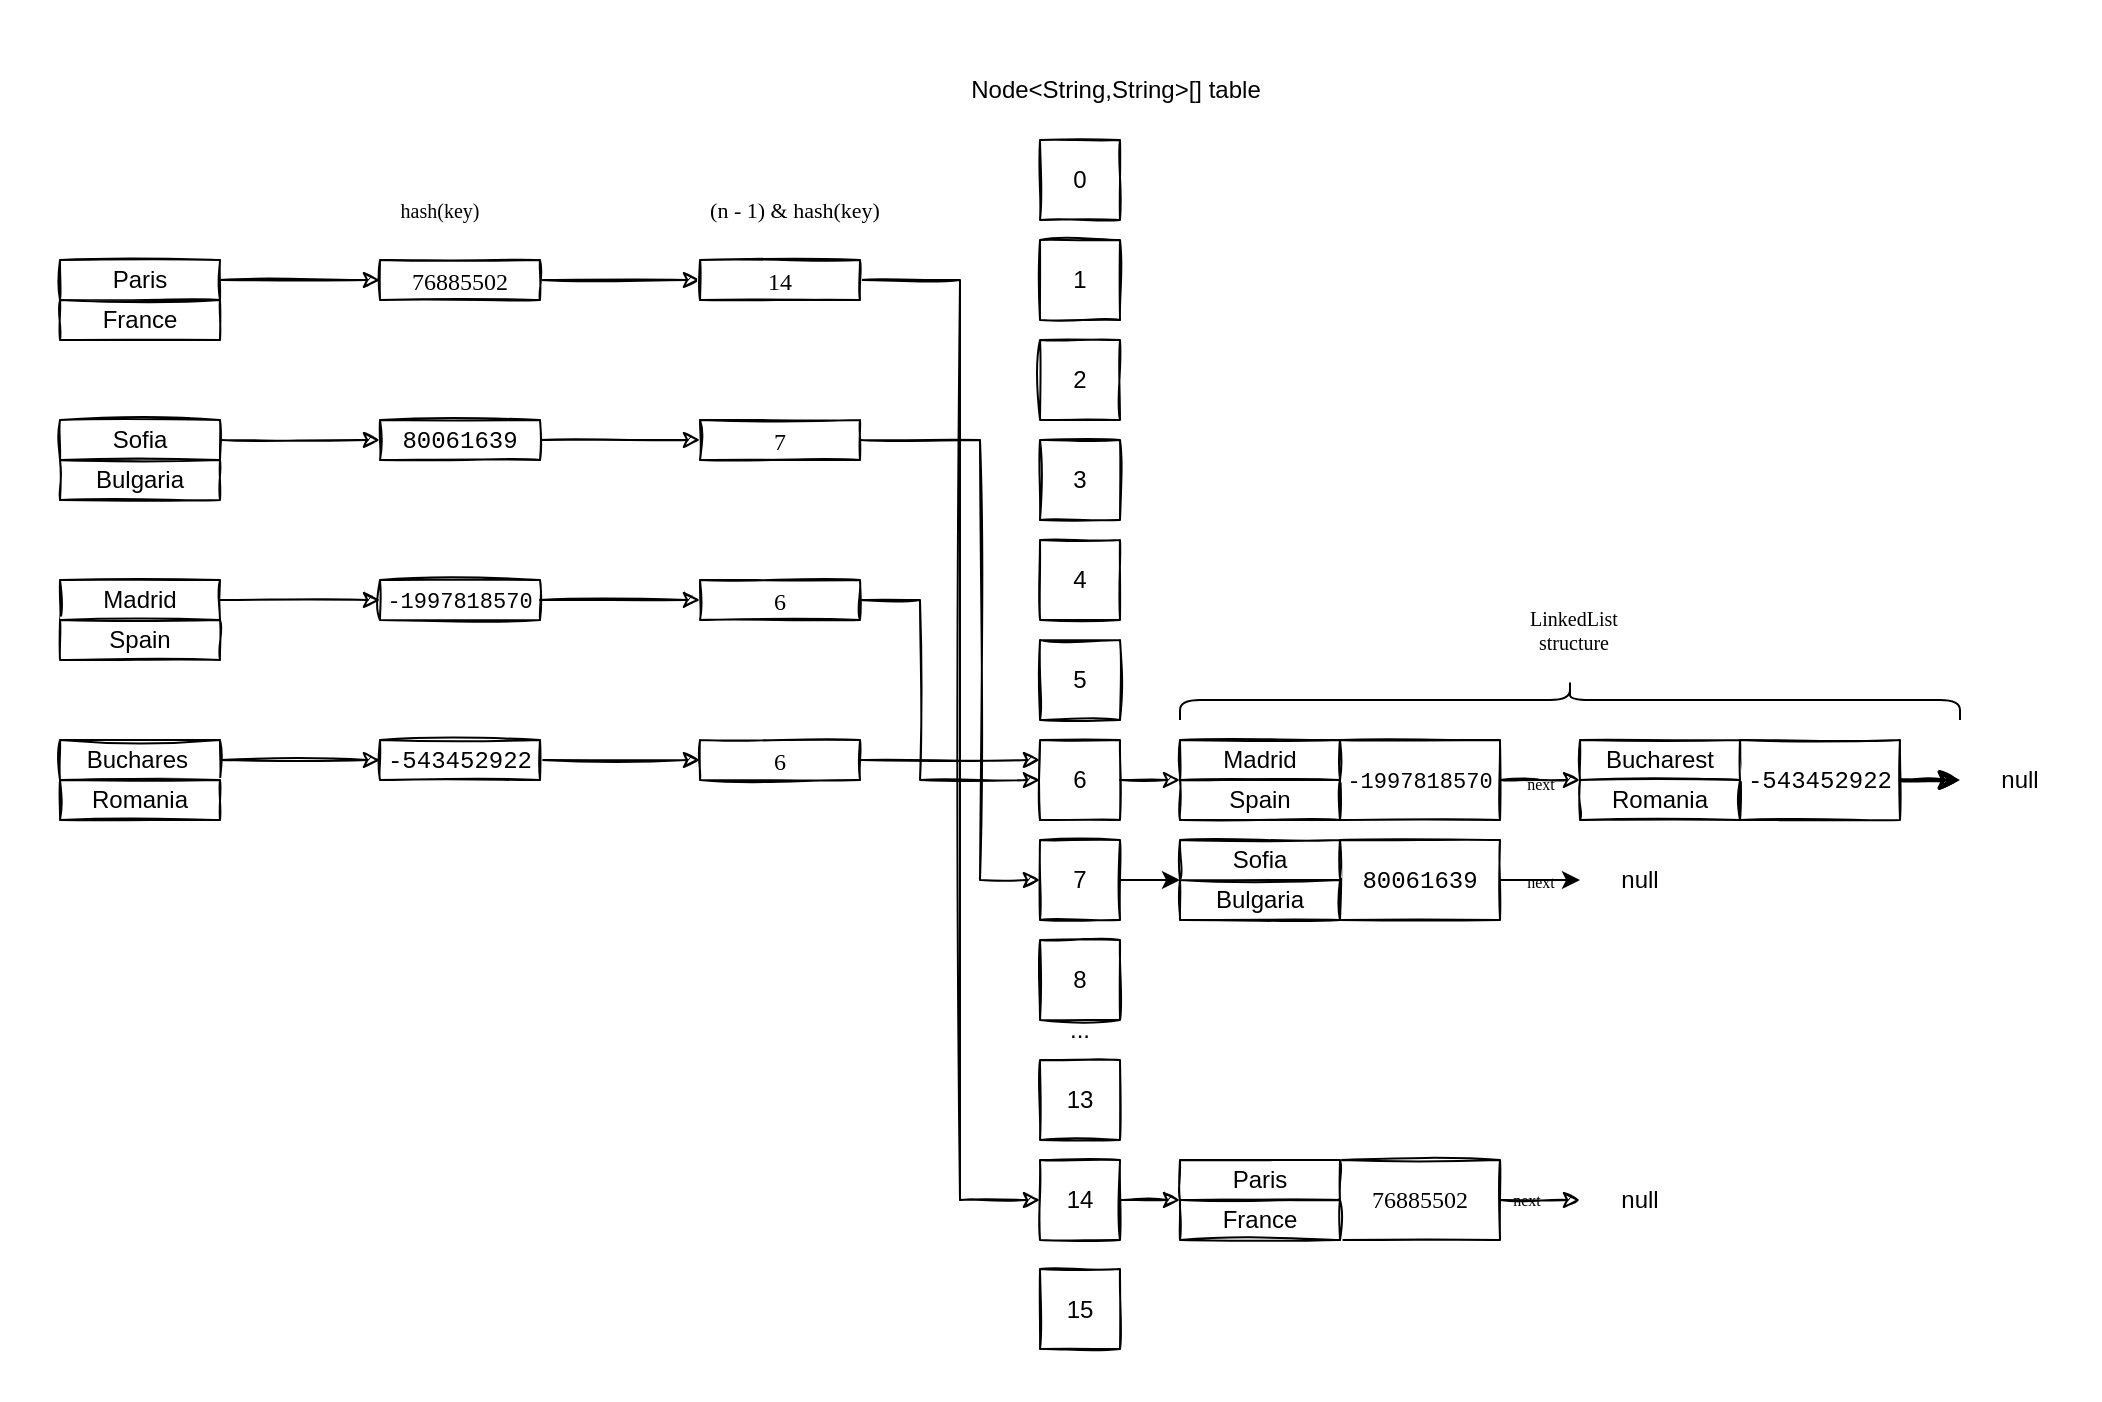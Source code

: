 <mxfile version="15.7.3" type="device"><diagram id="Nvndok4tafGtLgU46v9d" name="Page-1"><mxGraphModel dx="1106" dy="2089" grid="1" gridSize="10" guides="1" tooltips="1" connect="1" arrows="1" fold="1" page="1" pageScale="1" pageWidth="827" pageHeight="1169" math="0" shadow="0"><root><mxCell id="0"/><mxCell id="1" parent="0"/><mxCell id="Ldy0dOYnpSdheRicfwM3-1" value="0" style="rounded=0;whiteSpace=wrap;html=1;labelBackgroundColor=none;sketch=1;" parent="1" vertex="1"><mxGeometry x="530" y="20" width="40" height="40" as="geometry"/></mxCell><mxCell id="Ldy0dOYnpSdheRicfwM3-2" value="1" style="rounded=0;whiteSpace=wrap;html=1;labelBackgroundColor=none;sketch=1;" parent="1" vertex="1"><mxGeometry x="530" y="70" width="40" height="40" as="geometry"/></mxCell><mxCell id="Ldy0dOYnpSdheRicfwM3-3" value="2" style="rounded=0;whiteSpace=wrap;html=1;labelBackgroundColor=none;sketch=1;" parent="1" vertex="1"><mxGeometry x="530" y="120" width="40" height="40" as="geometry"/></mxCell><mxCell id="Ldy0dOYnpSdheRicfwM3-4" value="3" style="rounded=0;whiteSpace=wrap;html=1;labelBackgroundColor=none;sketch=1;" parent="1" vertex="1"><mxGeometry x="530" y="170" width="40" height="40" as="geometry"/></mxCell><mxCell id="Ldy0dOYnpSdheRicfwM3-5" value="4" style="rounded=0;whiteSpace=wrap;html=1;labelBackgroundColor=none;sketch=1;" parent="1" vertex="1"><mxGeometry x="530" y="220" width="40" height="40" as="geometry"/></mxCell><mxCell id="Ldy0dOYnpSdheRicfwM3-6" value="5" style="rounded=0;whiteSpace=wrap;html=1;labelBackgroundColor=none;sketch=1;" parent="1" vertex="1"><mxGeometry x="530" y="270" width="40" height="40" as="geometry"/></mxCell><mxCell id="Ldy0dOYnpSdheRicfwM3-7" value="13" style="rounded=0;whiteSpace=wrap;html=1;labelBackgroundColor=none;sketch=1;" parent="1" vertex="1"><mxGeometry x="530" y="480" width="40" height="40" as="geometry"/></mxCell><mxCell id="9T-DCIoumY3WZhUEI2T4-77" style="edgeStyle=orthogonalEdgeStyle;rounded=0;orthogonalLoop=1;jettySize=auto;html=1;exitX=1;exitY=0.5;exitDx=0;exitDy=0;entryX=0;entryY=0;entryDx=0;entryDy=0;fontFamily=Verdana;fontSize=10;fontColor=#000000;labelBackgroundColor=none;sketch=1;" parent="1" source="Ldy0dOYnpSdheRicfwM3-8" target="9T-DCIoumY3WZhUEI2T4-28" edge="1"><mxGeometry relative="1" as="geometry"/></mxCell><mxCell id="Ldy0dOYnpSdheRicfwM3-8" value="14" style="rounded=0;whiteSpace=wrap;html=1;labelBackgroundColor=none;sketch=1;" parent="1" vertex="1"><mxGeometry x="530" y="530" width="40" height="40" as="geometry"/></mxCell><mxCell id="Ldy0dOYnpSdheRicfwM3-9" value="15" style="rounded=0;whiteSpace=wrap;html=1;labelBackgroundColor=none;sketch=1;" parent="1" vertex="1"><mxGeometry x="530" y="584.5" width="40" height="40" as="geometry"/></mxCell><mxCell id="Ldy0dOYnpSdheRicfwM3-10" value="..." style="text;html=1;strokeColor=none;fillColor=none;align=center;verticalAlign=middle;whiteSpace=wrap;rounded=0;labelBackgroundColor=none;sketch=1;" parent="1" vertex="1"><mxGeometry x="520" y="450" width="60" height="30" as="geometry"/></mxCell><mxCell id="Ldy0dOYnpSdheRicfwM3-11" value="Node&amp;lt;String,String&amp;gt;[] table" style="text;html=1;strokeColor=none;fillColor=none;align=center;verticalAlign=middle;whiteSpace=wrap;rounded=0;labelBackgroundColor=none;" parent="1" vertex="1"><mxGeometry x="470" y="-20" width="196" height="30" as="geometry"/></mxCell><mxCell id="9T-DCIoumY3WZhUEI2T4-21" style="edgeStyle=orthogonalEdgeStyle;rounded=0;orthogonalLoop=1;jettySize=auto;html=1;exitX=1;exitY=0.5;exitDx=0;exitDy=0;entryX=0;entryY=0.5;entryDx=0;entryDy=0;fontFamily=Verdana;fontColor=#000000;labelBackgroundColor=none;sketch=1;" parent="1" source="9T-DCIoumY3WZhUEI2T4-2" target="9T-DCIoumY3WZhUEI2T4-7" edge="1"><mxGeometry relative="1" as="geometry"/></mxCell><mxCell id="9T-DCIoumY3WZhUEI2T4-2" value="Paris" style="rounded=0;whiteSpace=wrap;html=1;labelBackgroundColor=none;sketch=1;" parent="1" vertex="1"><mxGeometry x="40" y="80" width="80" height="20" as="geometry"/></mxCell><mxCell id="9T-DCIoumY3WZhUEI2T4-3" value="France" style="rounded=0;whiteSpace=wrap;html=1;sketch=1;labelBackgroundColor=none;" parent="1" vertex="1"><mxGeometry x="40" y="100" width="80" height="20" as="geometry"/></mxCell><mxCell id="9T-DCIoumY3WZhUEI2T4-22" style="edgeStyle=orthogonalEdgeStyle;rounded=0;orthogonalLoop=1;jettySize=auto;html=1;exitX=1;exitY=0.5;exitDx=0;exitDy=0;entryX=0;entryY=0.5;entryDx=0;entryDy=0;fontFamily=Verdana;fontColor=#000000;labelBackgroundColor=none;sketch=1;" parent="1" source="9T-DCIoumY3WZhUEI2T4-7" target="9T-DCIoumY3WZhUEI2T4-9" edge="1"><mxGeometry relative="1" as="geometry"/></mxCell><mxCell id="9T-DCIoumY3WZhUEI2T4-7" value="&lt;div style=&quot;line-height: 18px&quot;&gt;&lt;font face=&quot;Verdana&quot; style=&quot;&quot;&gt;76885502&lt;/font&gt;&lt;/div&gt;" style="rounded=0;whiteSpace=wrap;html=1;labelBackgroundColor=none;sketch=1;" parent="1" vertex="1"><mxGeometry x="200" y="80" width="80" height="20" as="geometry"/></mxCell><mxCell id="9T-DCIoumY3WZhUEI2T4-20" style="edgeStyle=orthogonalEdgeStyle;rounded=0;orthogonalLoop=1;jettySize=auto;html=1;exitX=1;exitY=0.5;exitDx=0;exitDy=0;entryX=0;entryY=0.5;entryDx=0;entryDy=0;fontFamily=Verdana;fontColor=#000000;labelBackgroundColor=none;sketch=1;" parent="1" source="9T-DCIoumY3WZhUEI2T4-9" target="Ldy0dOYnpSdheRicfwM3-8" edge="1"><mxGeometry relative="1" as="geometry"><Array as="points"><mxPoint x="490" y="90"/><mxPoint x="490" y="550"/></Array></mxGeometry></mxCell><mxCell id="9T-DCIoumY3WZhUEI2T4-9" value="&lt;div style=&quot;line-height: 18px&quot;&gt;&lt;font face=&quot;Verdana&quot; style=&quot;&quot;&gt;14&lt;/font&gt;&lt;/div&gt;" style="rounded=0;whiteSpace=wrap;html=1;labelBackgroundColor=none;sketch=1;" parent="1" vertex="1"><mxGeometry x="360" y="80" width="80" height="20" as="geometry"/></mxCell><mxCell id="9T-DCIoumY3WZhUEI2T4-63" style="edgeStyle=orthogonalEdgeStyle;rounded=0;orthogonalLoop=1;jettySize=auto;html=1;exitX=1;exitY=0.5;exitDx=0;exitDy=0;entryX=0;entryY=0;entryDx=0;entryDy=0;fontFamily=Verdana;fontSize=11;fontColor=#000000;labelBackgroundColor=none;sketch=1;" parent="1" source="9T-DCIoumY3WZhUEI2T4-10" target="9T-DCIoumY3WZhUEI2T4-56" edge="1"><mxGeometry relative="1" as="geometry"/></mxCell><mxCell id="9T-DCIoumY3WZhUEI2T4-10" value="6" style="rounded=0;whiteSpace=wrap;html=1;labelBackgroundColor=none;sketch=1;" parent="1" vertex="1"><mxGeometry x="530" y="320" width="40" height="40" as="geometry"/></mxCell><mxCell id="9T-DCIoumY3WZhUEI2T4-78" style="edgeStyle=orthogonalEdgeStyle;rounded=0;orthogonalLoop=1;jettySize=auto;html=1;exitX=1;exitY=0.5;exitDx=0;exitDy=0;entryX=0;entryY=0;entryDx=0;entryDy=0;fontFamily=Verdana;fontSize=10;fontColor=#000000;labelBackgroundColor=none;" parent="1" source="9T-DCIoumY3WZhUEI2T4-11" target="9T-DCIoumY3WZhUEI2T4-46" edge="1"><mxGeometry relative="1" as="geometry"/></mxCell><mxCell id="9T-DCIoumY3WZhUEI2T4-11" value="7" style="rounded=0;whiteSpace=wrap;html=1;labelBackgroundColor=none;sketch=1;" parent="1" vertex="1"><mxGeometry x="530" y="370" width="40" height="40" as="geometry"/></mxCell><mxCell id="9T-DCIoumY3WZhUEI2T4-12" value="8" style="rounded=0;whiteSpace=wrap;html=1;labelBackgroundColor=none;sketch=1;" parent="1" vertex="1"><mxGeometry x="530" y="420" width="40" height="40" as="geometry"/></mxCell><mxCell id="9T-DCIoumY3WZhUEI2T4-91" style="edgeStyle=orthogonalEdgeStyle;rounded=0;orthogonalLoop=1;jettySize=auto;html=1;exitX=1;exitY=0.5;exitDx=0;exitDy=0;fontFamily=Verdana;fontSize=10;fontColor=#000000;labelBackgroundColor=none;sketch=1;" parent="1" source="9T-DCIoumY3WZhUEI2T4-24" target="9T-DCIoumY3WZhUEI2T4-90" edge="1"><mxGeometry relative="1" as="geometry"/></mxCell><mxCell id="9T-DCIoumY3WZhUEI2T4-102" value="next" style="edgeLabel;html=1;align=center;verticalAlign=middle;resizable=0;points=[];fontSize=8;fontFamily=Verdana;fontColor=#000000;labelBackgroundColor=none;" parent="9T-DCIoumY3WZhUEI2T4-91" vertex="1" connectable="0"><mxGeometry x="-0.35" relative="1" as="geometry"><mxPoint as="offset"/></mxGeometry></mxCell><mxCell id="9T-DCIoumY3WZhUEI2T4-24" value="&lt;span style=&quot;font-family: verdana;&quot;&gt;76885502&lt;/span&gt;" style="rounded=0;whiteSpace=wrap;html=1;labelBackgroundColor=none;sketch=1;" parent="1" vertex="1"><mxGeometry x="680" y="530" width="80" height="40" as="geometry"/></mxCell><mxCell id="9T-DCIoumY3WZhUEI2T4-27" value="Paris" style="rounded=0;whiteSpace=wrap;html=1;labelBackgroundColor=none;sketch=1;" parent="1" vertex="1"><mxGeometry x="600" y="530" width="80" height="20" as="geometry"/></mxCell><mxCell id="9T-DCIoumY3WZhUEI2T4-28" value="France" style="rounded=0;whiteSpace=wrap;html=1;labelBackgroundColor=none;sketch=1;" parent="1" vertex="1"><mxGeometry x="600" y="550" width="80" height="20" as="geometry"/></mxCell><mxCell id="9T-DCIoumY3WZhUEI2T4-33" style="edgeStyle=orthogonalEdgeStyle;rounded=0;orthogonalLoop=1;jettySize=auto;html=1;exitX=1;exitY=0.5;exitDx=0;exitDy=0;fontFamily=Verdana;fontColor=#000000;labelBackgroundColor=none;sketch=1;" parent="1" source="9T-DCIoumY3WZhUEI2T4-29" target="9T-DCIoumY3WZhUEI2T4-31" edge="1"><mxGeometry relative="1" as="geometry"/></mxCell><mxCell id="9T-DCIoumY3WZhUEI2T4-29" value="Sofia" style="rounded=0;whiteSpace=wrap;html=1;labelBackgroundColor=none;sketch=1;" parent="1" vertex="1"><mxGeometry x="40" y="160" width="80" height="20" as="geometry"/></mxCell><mxCell id="9T-DCIoumY3WZhUEI2T4-30" value="Bulgaria" style="rounded=0;whiteSpace=wrap;html=1;labelBackgroundColor=none;sketch=1;" parent="1" vertex="1"><mxGeometry x="40" y="180" width="80" height="20" as="geometry"/></mxCell><mxCell id="9T-DCIoumY3WZhUEI2T4-38" style="edgeStyle=orthogonalEdgeStyle;rounded=0;orthogonalLoop=1;jettySize=auto;html=1;exitX=1;exitY=0.5;exitDx=0;exitDy=0;entryX=0;entryY=0.5;entryDx=0;entryDy=0;fontFamily=Verdana;fontColor=#000000;labelBackgroundColor=none;sketch=1;" parent="1" source="9T-DCIoumY3WZhUEI2T4-31" target="9T-DCIoumY3WZhUEI2T4-34" edge="1"><mxGeometry relative="1" as="geometry"/></mxCell><mxCell id="9T-DCIoumY3WZhUEI2T4-31" value="&lt;div style=&quot;line-height: 18px&quot;&gt;&lt;div style=&quot;font-family: &amp;quot;menlo&amp;quot; , &amp;quot;monaco&amp;quot; , &amp;quot;courier new&amp;quot; , monospace ; line-height: 18px&quot;&gt;&lt;font style=&quot;&quot;&gt;80061639&lt;/font&gt;&lt;/div&gt;&lt;/div&gt;" style="rounded=0;whiteSpace=wrap;html=1;labelBackgroundColor=none;sketch=1;" parent="1" vertex="1"><mxGeometry x="200" y="160" width="80" height="20" as="geometry"/></mxCell><mxCell id="9T-DCIoumY3WZhUEI2T4-79" style="edgeStyle=orthogonalEdgeStyle;rounded=0;orthogonalLoop=1;jettySize=auto;html=1;exitX=1;exitY=0.5;exitDx=0;exitDy=0;entryX=0;entryY=0.5;entryDx=0;entryDy=0;fontFamily=Verdana;fontSize=10;fontColor=#000000;labelBackgroundColor=none;sketch=1;" parent="1" source="9T-DCIoumY3WZhUEI2T4-34" target="9T-DCIoumY3WZhUEI2T4-11" edge="1"><mxGeometry relative="1" as="geometry"><Array as="points"><mxPoint x="500" y="170"/><mxPoint x="500" y="390"/></Array></mxGeometry></mxCell><mxCell id="9T-DCIoumY3WZhUEI2T4-34" value="&lt;div style=&quot;line-height: 18px&quot;&gt;&lt;font face=&quot;Verdana&quot; style=&quot;&quot;&gt;7&lt;/font&gt;&lt;/div&gt;" style="rounded=0;whiteSpace=wrap;html=1;labelBackgroundColor=none;sketch=1;" parent="1" vertex="1"><mxGeometry x="360" y="160" width="80" height="20" as="geometry"/></mxCell><mxCell id="9T-DCIoumY3WZhUEI2T4-42" value="&lt;font style=&quot;font-size: 8px&quot;&gt;next&lt;/font&gt;" style="edgeStyle=orthogonalEdgeStyle;rounded=0;orthogonalLoop=1;jettySize=auto;html=1;exitX=1;exitY=0.5;exitDx=0;exitDy=0;fontFamily=Verdana;fontColor=#000000;labelBackgroundColor=none;" parent="1" source="9T-DCIoumY3WZhUEI2T4-43" target="9T-DCIoumY3WZhUEI2T4-44" edge="1"><mxGeometry relative="1" as="geometry"/></mxCell><mxCell id="9T-DCIoumY3WZhUEI2T4-43" value="&lt;span style=&quot;font-family: menlo, monaco, &amp;quot;courier new&amp;quot;, monospace;&quot;&gt;80061639&lt;/span&gt;" style="rounded=0;whiteSpace=wrap;html=1;labelBackgroundColor=none;sketch=1;" parent="1" vertex="1"><mxGeometry x="680" y="370" width="80" height="40" as="geometry"/></mxCell><mxCell id="9T-DCIoumY3WZhUEI2T4-44" value="null" style="text;html=1;strokeColor=none;fillColor=none;align=center;verticalAlign=middle;whiteSpace=wrap;rounded=0;labelBackgroundColor=none;" parent="1" vertex="1"><mxGeometry x="800" y="375" width="60" height="30" as="geometry"/></mxCell><mxCell id="9T-DCIoumY3WZhUEI2T4-45" value="Sofia" style="rounded=0;whiteSpace=wrap;html=1;labelBackgroundColor=none;sketch=1;" parent="1" vertex="1"><mxGeometry x="600" y="370" width="80" height="20" as="geometry"/></mxCell><mxCell id="9T-DCIoumY3WZhUEI2T4-46" value="Bulgaria" style="rounded=0;whiteSpace=wrap;html=1;labelBackgroundColor=none;sketch=1;" parent="1" vertex="1"><mxGeometry x="600" y="390" width="80" height="20" as="geometry"/></mxCell><mxCell id="9T-DCIoumY3WZhUEI2T4-47" style="edgeStyle=orthogonalEdgeStyle;rounded=0;orthogonalLoop=1;jettySize=auto;html=1;exitX=1;exitY=0.5;exitDx=0;exitDy=0;fontFamily=Verdana;fontColor=#000000;labelBackgroundColor=none;sketch=1;" parent="1" source="9T-DCIoumY3WZhUEI2T4-48" target="9T-DCIoumY3WZhUEI2T4-51" edge="1"><mxGeometry relative="1" as="geometry"/></mxCell><mxCell id="9T-DCIoumY3WZhUEI2T4-48" value="Madrid" style="rounded=0;whiteSpace=wrap;html=1;labelBackgroundColor=none;sketch=1;" parent="1" vertex="1"><mxGeometry x="40" y="240" width="80" height="20" as="geometry"/></mxCell><mxCell id="9T-DCIoumY3WZhUEI2T4-49" value="Spain" style="rounded=0;whiteSpace=wrap;html=1;labelBackgroundColor=none;sketch=1;" parent="1" vertex="1"><mxGeometry x="40" y="260" width="80" height="20" as="geometry"/></mxCell><mxCell id="9T-DCIoumY3WZhUEI2T4-50" style="edgeStyle=orthogonalEdgeStyle;rounded=0;orthogonalLoop=1;jettySize=auto;html=1;exitX=1;exitY=0.5;exitDx=0;exitDy=0;entryX=0;entryY=0.5;entryDx=0;entryDy=0;fontFamily=Verdana;fontColor=#000000;labelBackgroundColor=none;sketch=1;" parent="1" source="9T-DCIoumY3WZhUEI2T4-51" target="9T-DCIoumY3WZhUEI2T4-52" edge="1"><mxGeometry relative="1" as="geometry"/></mxCell><mxCell id="9T-DCIoumY3WZhUEI2T4-51" value="&lt;div style=&quot;line-height: 18px&quot;&gt;&lt;div style=&quot;font-family: &amp;quot;menlo&amp;quot; , &amp;quot;monaco&amp;quot; , &amp;quot;courier new&amp;quot; , monospace ; line-height: 18px&quot;&gt;&lt;font style=&quot;font-size: 11px;&quot;&gt;-1997818570&lt;/font&gt;&lt;/div&gt;&lt;/div&gt;" style="rounded=0;whiteSpace=wrap;html=1;labelBackgroundColor=none;sketch=1;" parent="1" vertex="1"><mxGeometry x="200" y="240" width="80" height="20" as="geometry"/></mxCell><mxCell id="9T-DCIoumY3WZhUEI2T4-53" style="edgeStyle=orthogonalEdgeStyle;rounded=0;orthogonalLoop=1;jettySize=auto;html=1;exitX=1;exitY=0.5;exitDx=0;exitDy=0;entryX=0;entryY=0.5;entryDx=0;entryDy=0;fontFamily=Verdana;fontSize=11;fontColor=#000000;labelBackgroundColor=none;sketch=1;" parent="1" source="9T-DCIoumY3WZhUEI2T4-52" target="9T-DCIoumY3WZhUEI2T4-10" edge="1"><mxGeometry relative="1" as="geometry"><Array as="points"><mxPoint x="470" y="250"/><mxPoint x="470" y="340"/></Array></mxGeometry></mxCell><mxCell id="9T-DCIoumY3WZhUEI2T4-52" value="&lt;div style=&quot;line-height: 18px&quot;&gt;&lt;font face=&quot;Verdana&quot; style=&quot;&quot;&gt;6&lt;/font&gt;&lt;/div&gt;" style="rounded=0;whiteSpace=wrap;html=1;labelBackgroundColor=none;sketch=1;" parent="1" vertex="1"><mxGeometry x="360" y="240" width="80" height="20" as="geometry"/></mxCell><mxCell id="9T-DCIoumY3WZhUEI2T4-64" value="&lt;font style=&quot;font-size: 8px&quot;&gt;next&lt;/font&gt;" style="edgeStyle=orthogonalEdgeStyle;rounded=0;orthogonalLoop=1;jettySize=auto;html=1;exitX=1;exitY=0.5;exitDx=0;exitDy=0;fontFamily=Verdana;fontSize=11;fontColor=#000000;labelBackgroundColor=none;sketch=1;" parent="1" source="9T-DCIoumY3WZhUEI2T4-54" edge="1"><mxGeometry relative="1" as="geometry"><mxPoint x="800" y="340" as="targetPoint"/></mxGeometry></mxCell><mxCell id="9T-DCIoumY3WZhUEI2T4-54" value="&lt;span style=&quot;font-family: menlo, monaco, &amp;quot;courier new&amp;quot;, monospace; font-size: 11px;&quot;&gt;-1997818570&lt;/span&gt;" style="rounded=0;whiteSpace=wrap;html=1;labelBackgroundColor=none;sketch=1;" parent="1" vertex="1"><mxGeometry x="680" y="320" width="80" height="40" as="geometry"/></mxCell><mxCell id="9T-DCIoumY3WZhUEI2T4-55" value="Madrid" style="rounded=0;whiteSpace=wrap;html=1;labelBackgroundColor=none;sketch=1;" parent="1" vertex="1"><mxGeometry x="600" y="320" width="80" height="20" as="geometry"/></mxCell><mxCell id="9T-DCIoumY3WZhUEI2T4-56" value="Spain" style="rounded=0;whiteSpace=wrap;html=1;labelBackgroundColor=none;sketch=1;" parent="1" vertex="1"><mxGeometry x="600" y="340" width="80" height="20" as="geometry"/></mxCell><mxCell id="9T-DCIoumY3WZhUEI2T4-70" style="edgeStyle=orthogonalEdgeStyle;rounded=0;orthogonalLoop=1;jettySize=auto;html=1;exitX=1;exitY=0.5;exitDx=0;exitDy=0;fontFamily=Verdana;fontSize=10;fontColor=#000000;labelBackgroundColor=none;" parent="1" source="9T-DCIoumY3WZhUEI2T4-66" target="9T-DCIoumY3WZhUEI2T4-69" edge="1"><mxGeometry relative="1" as="geometry"/></mxCell><mxCell id="Rxvv9tL86suAZsjTxkK6-2" value="" style="edgeStyle=orthogonalEdgeStyle;rounded=0;sketch=1;orthogonalLoop=1;jettySize=auto;html=1;labelBackgroundColor=none;strokeWidth=2;" edge="1" parent="1" source="9T-DCIoumY3WZhUEI2T4-66" target="9T-DCIoumY3WZhUEI2T4-69"><mxGeometry relative="1" as="geometry"/></mxCell><mxCell id="9T-DCIoumY3WZhUEI2T4-66" value="&lt;div style=&quot;font-family: &amp;quot;menlo&amp;quot; , &amp;quot;monaco&amp;quot; , &amp;quot;courier new&amp;quot; , monospace ; line-height: 18px&quot;&gt;&lt;span style=&quot;&quot;&gt;-543452922&lt;/span&gt;&lt;/div&gt;" style="rounded=0;whiteSpace=wrap;html=1;labelBackgroundColor=none;sketch=1;" parent="1" vertex="1"><mxGeometry x="880" y="320" width="80" height="40" as="geometry"/></mxCell><mxCell id="9T-DCIoumY3WZhUEI2T4-67" value="Bucharest" style="rounded=0;whiteSpace=wrap;html=1;labelBackgroundColor=none;sketch=1;" parent="1" vertex="1"><mxGeometry x="800" y="320" width="80" height="20" as="geometry"/></mxCell><mxCell id="9T-DCIoumY3WZhUEI2T4-68" value="Romania" style="rounded=0;whiteSpace=wrap;html=1;labelBackgroundColor=none;sketch=1;" parent="1" vertex="1"><mxGeometry x="800" y="340" width="80" height="20" as="geometry"/></mxCell><mxCell id="9T-DCIoumY3WZhUEI2T4-69" value="null" style="text;html=1;strokeColor=none;fillColor=none;align=center;verticalAlign=middle;whiteSpace=wrap;rounded=0;labelBackgroundColor=none;sketch=1;" parent="1" vertex="1"><mxGeometry x="990" y="325" width="60" height="30" as="geometry"/></mxCell><mxCell id="9T-DCIoumY3WZhUEI2T4-84" style="edgeStyle=orthogonalEdgeStyle;rounded=0;orthogonalLoop=1;jettySize=auto;html=1;exitX=1;exitY=0.5;exitDx=0;exitDy=0;fontFamily=Verdana;fontColor=#000000;labelBackgroundColor=none;sketch=1;" parent="1" source="9T-DCIoumY3WZhUEI2T4-85" target="9T-DCIoumY3WZhUEI2T4-88" edge="1"><mxGeometry relative="1" as="geometry"/></mxCell><mxCell id="9T-DCIoumY3WZhUEI2T4-85" value="Buchares&lt;span style=&quot;white-space: pre&quot;&gt;&#9;&lt;/span&gt;" style="rounded=0;whiteSpace=wrap;html=1;labelBackgroundColor=none;sketch=1;" parent="1" vertex="1"><mxGeometry x="40" y="320" width="80" height="20" as="geometry"/></mxCell><mxCell id="9T-DCIoumY3WZhUEI2T4-86" value="Romania" style="rounded=0;whiteSpace=wrap;html=1;labelBackgroundColor=none;sketch=1;" parent="1" vertex="1"><mxGeometry x="40" y="340" width="80" height="20" as="geometry"/></mxCell><mxCell id="9T-DCIoumY3WZhUEI2T4-87" style="edgeStyle=orthogonalEdgeStyle;rounded=0;orthogonalLoop=1;jettySize=auto;html=1;exitX=1;exitY=0.5;exitDx=0;exitDy=0;entryX=0;entryY=0.5;entryDx=0;entryDy=0;fontFamily=Verdana;fontColor=#000000;labelBackgroundColor=none;sketch=1;" parent="1" source="9T-DCIoumY3WZhUEI2T4-88" target="9T-DCIoumY3WZhUEI2T4-89" edge="1"><mxGeometry relative="1" as="geometry"/></mxCell><mxCell id="9T-DCIoumY3WZhUEI2T4-88" value="&lt;div style=&quot;line-height: 18px&quot;&gt;&lt;div style=&quot;font-family: &amp;quot;menlo&amp;quot; , &amp;quot;monaco&amp;quot; , &amp;quot;courier new&amp;quot; , monospace ; line-height: 18px&quot;&gt;&lt;span style=&quot;&quot;&gt;-543452922&lt;/span&gt;&lt;br&gt;&lt;/div&gt;&lt;/div&gt;" style="rounded=0;whiteSpace=wrap;html=1;labelBackgroundColor=none;sketch=1;" parent="1" vertex="1"><mxGeometry x="200" y="320" width="80" height="20" as="geometry"/></mxCell><mxCell id="9T-DCIoumY3WZhUEI2T4-94" style="edgeStyle=orthogonalEdgeStyle;rounded=0;orthogonalLoop=1;jettySize=auto;html=1;exitX=1;exitY=0.5;exitDx=0;exitDy=0;entryX=0;entryY=0.25;entryDx=0;entryDy=0;fontFamily=Verdana;fontSize=10;fontColor=#000000;labelBackgroundColor=none;sketch=1;" parent="1" source="9T-DCIoumY3WZhUEI2T4-89" target="9T-DCIoumY3WZhUEI2T4-10" edge="1"><mxGeometry relative="1" as="geometry"/></mxCell><mxCell id="9T-DCIoumY3WZhUEI2T4-89" value="&lt;div style=&quot;line-height: 18px&quot;&gt;&lt;font face=&quot;Verdana&quot; style=&quot;&quot;&gt;6&lt;/font&gt;&lt;/div&gt;" style="rounded=0;whiteSpace=wrap;html=1;labelBackgroundColor=none;sketch=1;" parent="1" vertex="1"><mxGeometry x="360" y="320" width="80" height="20" as="geometry"/></mxCell><mxCell id="9T-DCIoumY3WZhUEI2T4-90" value="null" style="text;html=1;strokeColor=none;fillColor=none;align=center;verticalAlign=middle;whiteSpace=wrap;rounded=0;labelBackgroundColor=none;" parent="1" vertex="1"><mxGeometry x="800" y="535" width="60" height="30" as="geometry"/></mxCell><mxCell id="9T-DCIoumY3WZhUEI2T4-95" value="LinkedList structure" style="text;html=1;strokeColor=none;fillColor=none;align=center;verticalAlign=middle;whiteSpace=wrap;rounded=0;labelBackgroundColor=none;fontFamily=Verdana;fontSize=10;fontColor=#000000;" parent="1" vertex="1"><mxGeometry x="767" y="250" width="60" height="30" as="geometry"/></mxCell><mxCell id="9T-DCIoumY3WZhUEI2T4-96" value="" style="shape=curlyBracket;whiteSpace=wrap;html=1;rounded=1;flipH=1;labelBackgroundColor=none;fontFamily=Verdana;fontSize=10;fontColor=#000000;align=left;direction=south;" parent="1" vertex="1"><mxGeometry x="600" y="290" width="390" height="20" as="geometry"/></mxCell><mxCell id="Rxvv9tL86suAZsjTxkK6-3" value="" style="rounded=0;whiteSpace=wrap;html=1;labelBackgroundColor=none;sketch=1;fillColor=none;gradientColor=none;gradientDirection=radial;strokeColor=none;" vertex="1" parent="1"><mxGeometry x="10" y="-50" width="1050" height="700" as="geometry"/></mxCell><mxCell id="9T-DCIoumY3WZhUEI2T4-97" value="hash(key)" style="text;html=1;strokeColor=none;fillColor=none;align=center;verticalAlign=middle;whiteSpace=wrap;rounded=0;labelBackgroundColor=none;fontFamily=Verdana;fontSize=10;fontColor=#000000;" parent="1" vertex="1"><mxGeometry x="200" y="40" width="60" height="30" as="geometry"/></mxCell><mxCell id="9T-DCIoumY3WZhUEI2T4-99" value="&lt;div style=&quot;line-height: 18px&quot;&gt;&lt;span style=&quot;&quot;&gt;&lt;font style=&quot;font-size: 11px&quot;&gt;(n - 1) &amp;amp; hash(key)&lt;/font&gt;&lt;/span&gt;&lt;/div&gt;" style="text;html=1;strokeColor=none;fillColor=none;align=center;verticalAlign=middle;whiteSpace=wrap;rounded=0;labelBackgroundColor=none;fontFamily=Verdana;fontSize=10;fontColor=#000000;" parent="1" vertex="1"><mxGeometry x="345" y="40" width="125" height="30" as="geometry"/></mxCell></root></mxGraphModel></diagram></mxfile>